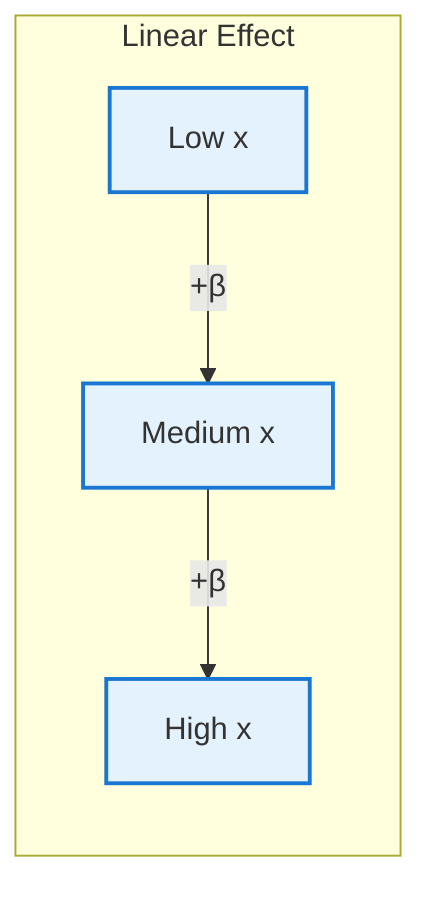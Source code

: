 graph LR
    subgraph "Linear Effect"
        A[Low x] -->|"+β"| B[Medium x] -->|"+β"| C[High x]
    end
    style A fill:#e3f2fd,stroke:#1976d2,stroke-width:2px
    style B fill:#e3f2fd,stroke:#1976d2,stroke-width:2px
    style C fill:#e3f2fd,stroke:#1976d2,stroke-width:2px